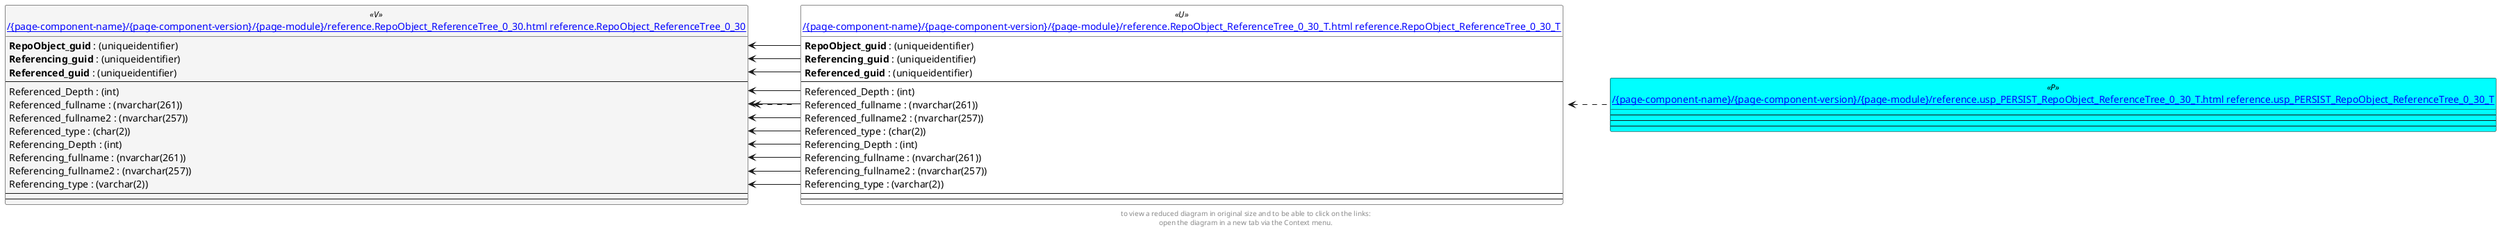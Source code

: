 @startuml
left to right direction
'top to bottom direction
hide circle
'avoide "." issues:
set namespaceSeparator none


skinparam class {
  BackgroundColor White
  BackgroundColor<<FN>> Yellow
  BackgroundColor<<FS>> Yellow
  BackgroundColor<<FT>> LightGray
  BackgroundColor<<IF>> Yellow
  BackgroundColor<<IS>> Yellow
  BackgroundColor<<P>> Aqua
  BackgroundColor<<PC>> Aqua
  BackgroundColor<<SN>> Yellow
  BackgroundColor<<SO>> SlateBlue
  BackgroundColor<<TF>> LightGray
  BackgroundColor<<TR>> Tomato
  BackgroundColor<<U>> White
  BackgroundColor<<V>> WhiteSmoke
  BackgroundColor<<X>> Aqua
}


entity "[[{site-url}/{page-component-name}/{page-component-version}/{page-module}/reference.RepoObject_ReferenceTree_0_30.html reference.RepoObject_ReferenceTree_0_30]]" as reference.RepoObject_ReferenceTree_0_30 << V >> {
  **RepoObject_guid** : (uniqueidentifier)
  **Referencing_guid** : (uniqueidentifier)
  **Referenced_guid** : (uniqueidentifier)
  --
  Referenced_Depth : (int)
  Referenced_fullname : (nvarchar(261))
  Referenced_fullname2 : (nvarchar(257))
  Referenced_type : (char(2))
  Referencing_Depth : (int)
  Referencing_fullname : (nvarchar(261))
  Referencing_fullname2 : (nvarchar(257))
  Referencing_type : (varchar(2))
  --
  --
}

entity "[[{site-url}/{page-component-name}/{page-component-version}/{page-module}/reference.RepoObject_ReferenceTree_0_30_T.html reference.RepoObject_ReferenceTree_0_30_T]]" as reference.RepoObject_ReferenceTree_0_30_T << U >> {
  **RepoObject_guid** : (uniqueidentifier)
  **Referencing_guid** : (uniqueidentifier)
  **Referenced_guid** : (uniqueidentifier)
  --
  Referenced_Depth : (int)
  Referenced_fullname : (nvarchar(261))
  Referenced_fullname2 : (nvarchar(257))
  Referenced_type : (char(2))
  Referencing_Depth : (int)
  Referencing_fullname : (nvarchar(261))
  Referencing_fullname2 : (nvarchar(257))
  Referencing_type : (varchar(2))
  --
  --
}

entity "[[{site-url}/{page-component-name}/{page-component-version}/{page-module}/reference.usp_PERSIST_RepoObject_ReferenceTree_0_30_T.html reference.usp_PERSIST_RepoObject_ReferenceTree_0_30_T]]" as reference.usp_PERSIST_RepoObject_ReferenceTree_0_30_T << P >> {
  --
  --
  --
}

reference.RepoObject_ReferenceTree_0_30 <.. reference.RepoObject_ReferenceTree_0_30_T
reference.RepoObject_ReferenceTree_0_30_T <.. reference.usp_PERSIST_RepoObject_ReferenceTree_0_30_T
reference.RepoObject_ReferenceTree_0_30::Referenced_Depth <-- reference.RepoObject_ReferenceTree_0_30_T::Referenced_Depth
reference.RepoObject_ReferenceTree_0_30::Referenced_fullname <-- reference.RepoObject_ReferenceTree_0_30_T::Referenced_fullname
reference.RepoObject_ReferenceTree_0_30::Referenced_fullname2 <-- reference.RepoObject_ReferenceTree_0_30_T::Referenced_fullname2
reference.RepoObject_ReferenceTree_0_30::Referenced_guid <-- reference.RepoObject_ReferenceTree_0_30_T::Referenced_guid
reference.RepoObject_ReferenceTree_0_30::Referenced_type <-- reference.RepoObject_ReferenceTree_0_30_T::Referenced_type
reference.RepoObject_ReferenceTree_0_30::Referencing_Depth <-- reference.RepoObject_ReferenceTree_0_30_T::Referencing_Depth
reference.RepoObject_ReferenceTree_0_30::Referencing_fullname <-- reference.RepoObject_ReferenceTree_0_30_T::Referencing_fullname
reference.RepoObject_ReferenceTree_0_30::Referencing_fullname2 <-- reference.RepoObject_ReferenceTree_0_30_T::Referencing_fullname2
reference.RepoObject_ReferenceTree_0_30::Referencing_guid <-- reference.RepoObject_ReferenceTree_0_30_T::Referencing_guid
reference.RepoObject_ReferenceTree_0_30::Referencing_type <-- reference.RepoObject_ReferenceTree_0_30_T::Referencing_type
reference.RepoObject_ReferenceTree_0_30::RepoObject_guid <-- reference.RepoObject_ReferenceTree_0_30_T::RepoObject_guid
footer
to view a reduced diagram in original size and to be able to click on the links:
open the diagram in a new tab via the Context menu.
end footer

@enduml

